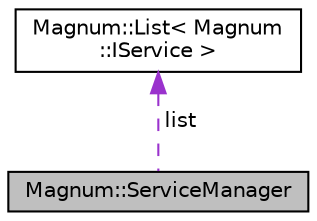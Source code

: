 digraph "Magnum::ServiceManager"
{
  edge [fontname="Helvetica",fontsize="10",labelfontname="Helvetica",labelfontsize="10"];
  node [fontname="Helvetica",fontsize="10",shape=record];
  Node1 [label="Magnum::ServiceManager",height=0.2,width=0.4,color="black", fillcolor="grey75", style="filled", fontcolor="black"];
  Node2 -> Node1 [dir="back",color="darkorchid3",fontsize="10",style="dashed",label=" list" ,fontname="Helvetica"];
  Node2 [label="Magnum::List\< Magnum\l::IService \>",height=0.2,width=0.4,color="black", fillcolor="white", style="filled",URL="$class_magnum_1_1_list.html"];
}
